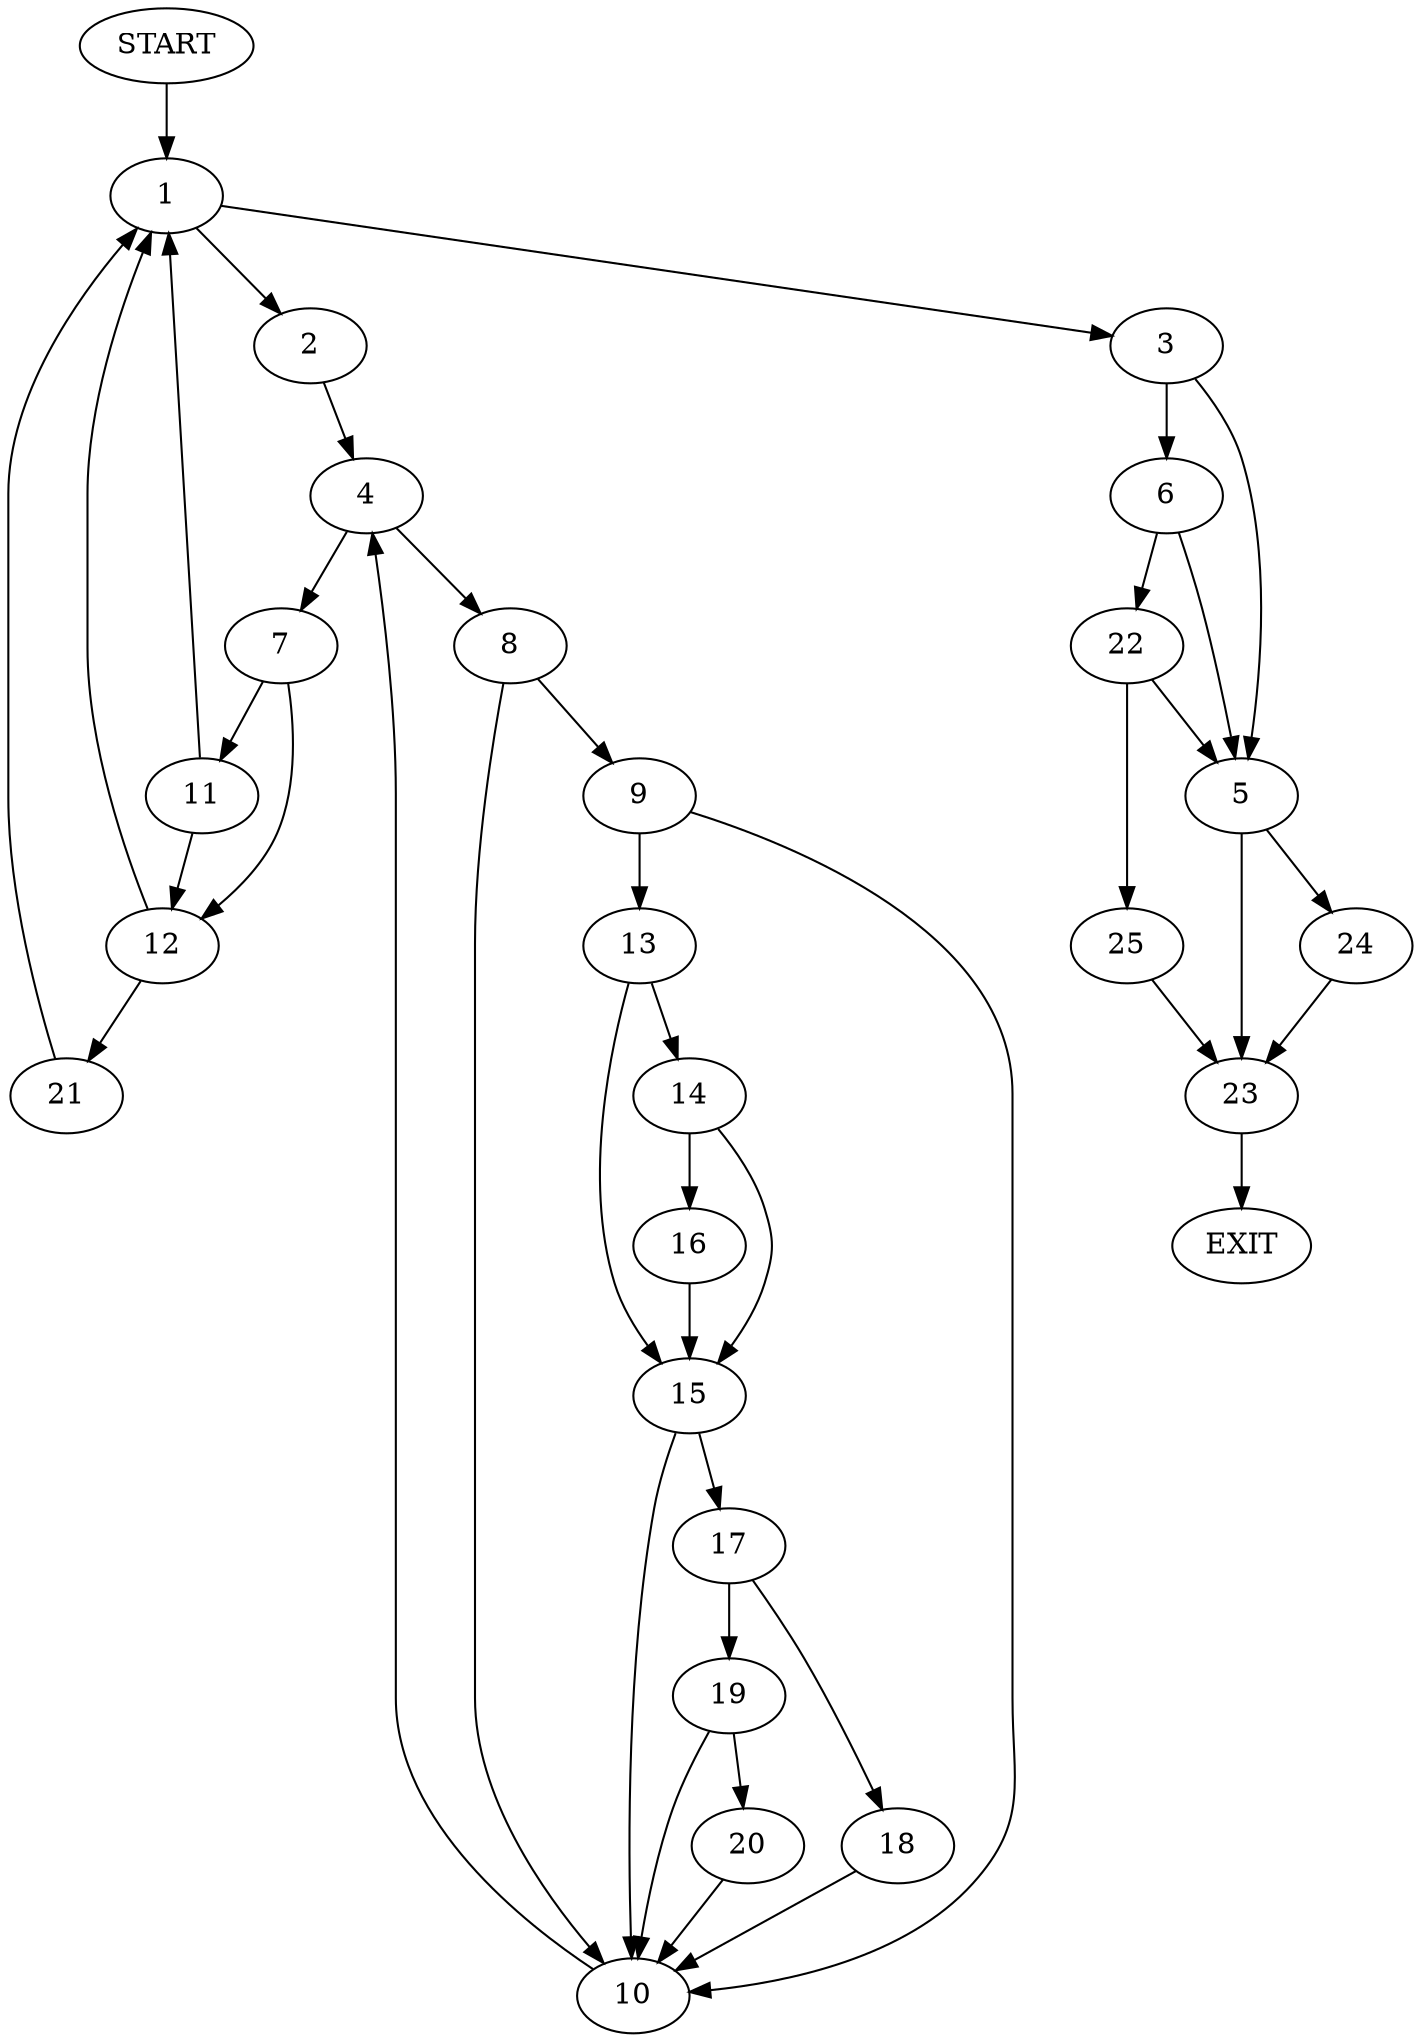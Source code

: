 digraph {
0 [label="START"]
26 [label="EXIT"]
0 -> 1
1 -> 2
1 -> 3
2 -> 4
3 -> 5
3 -> 6
4 -> 7
4 -> 8
8 -> 9
8 -> 10
7 -> 11
7 -> 12
10 -> 4
9 -> 13
9 -> 10
13 -> 14
13 -> 15
14 -> 15
14 -> 16
15 -> 17
15 -> 10
16 -> 15
17 -> 18
17 -> 19
19 -> 20
19 -> 10
18 -> 10
20 -> 10
11 -> 1
11 -> 12
12 -> 1
12 -> 21
21 -> 1
6 -> 22
6 -> 5
5 -> 23
5 -> 24
22 -> 5
22 -> 25
25 -> 23
23 -> 26
24 -> 23
}
